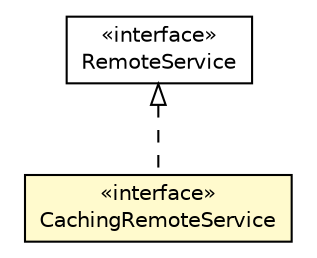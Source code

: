 #!/usr/local/bin/dot
#
# Class diagram 
# Generated by UMLGraph version 5.4 (http://www.umlgraph.org/)
#

digraph G {
	edge [fontname="Helvetica",fontsize=10,labelfontname="Helvetica",labelfontsize=10];
	node [fontname="Helvetica",fontsize=10,shape=plaintext];
	nodesep=0.25;
	ranksep=0.5;
	// hu.sch.kfc.client.cache.CachingRemoteService
	c2677 [label=<<table title="hu.sch.kfc.client.cache.CachingRemoteService" border="0" cellborder="1" cellspacing="0" cellpadding="2" port="p" bgcolor="lemonChiffon" href="./CachingRemoteService.html">
		<tr><td><table border="0" cellspacing="0" cellpadding="1">
<tr><td align="center" balign="center"> &#171;interface&#187; </td></tr>
<tr><td align="center" balign="center"> CachingRemoteService </td></tr>
		</table></td></tr>
		</table>>, URL="./CachingRemoteService.html", fontname="Helvetica", fontcolor="black", fontsize=10.0];
	//hu.sch.kfc.client.cache.CachingRemoteService implements com.google.gwt.user.client.rpc.RemoteService
	c2706:p -> c2677:p [dir=back,arrowtail=empty,style=dashed];
	// com.google.gwt.user.client.rpc.RemoteService
	c2706 [label=<<table title="com.google.gwt.user.client.rpc.RemoteService" border="0" cellborder="1" cellspacing="0" cellpadding="2" port="p" href="http://java.sun.com/j2se/1.4.2/docs/api/com/google/gwt/user/client/rpc/RemoteService.html">
		<tr><td><table border="0" cellspacing="0" cellpadding="1">
<tr><td align="center" balign="center"> &#171;interface&#187; </td></tr>
<tr><td align="center" balign="center"> RemoteService </td></tr>
		</table></td></tr>
		</table>>, URL="http://java.sun.com/j2se/1.4.2/docs/api/com/google/gwt/user/client/rpc/RemoteService.html", fontname="Helvetica", fontcolor="black", fontsize=10.0];
}

